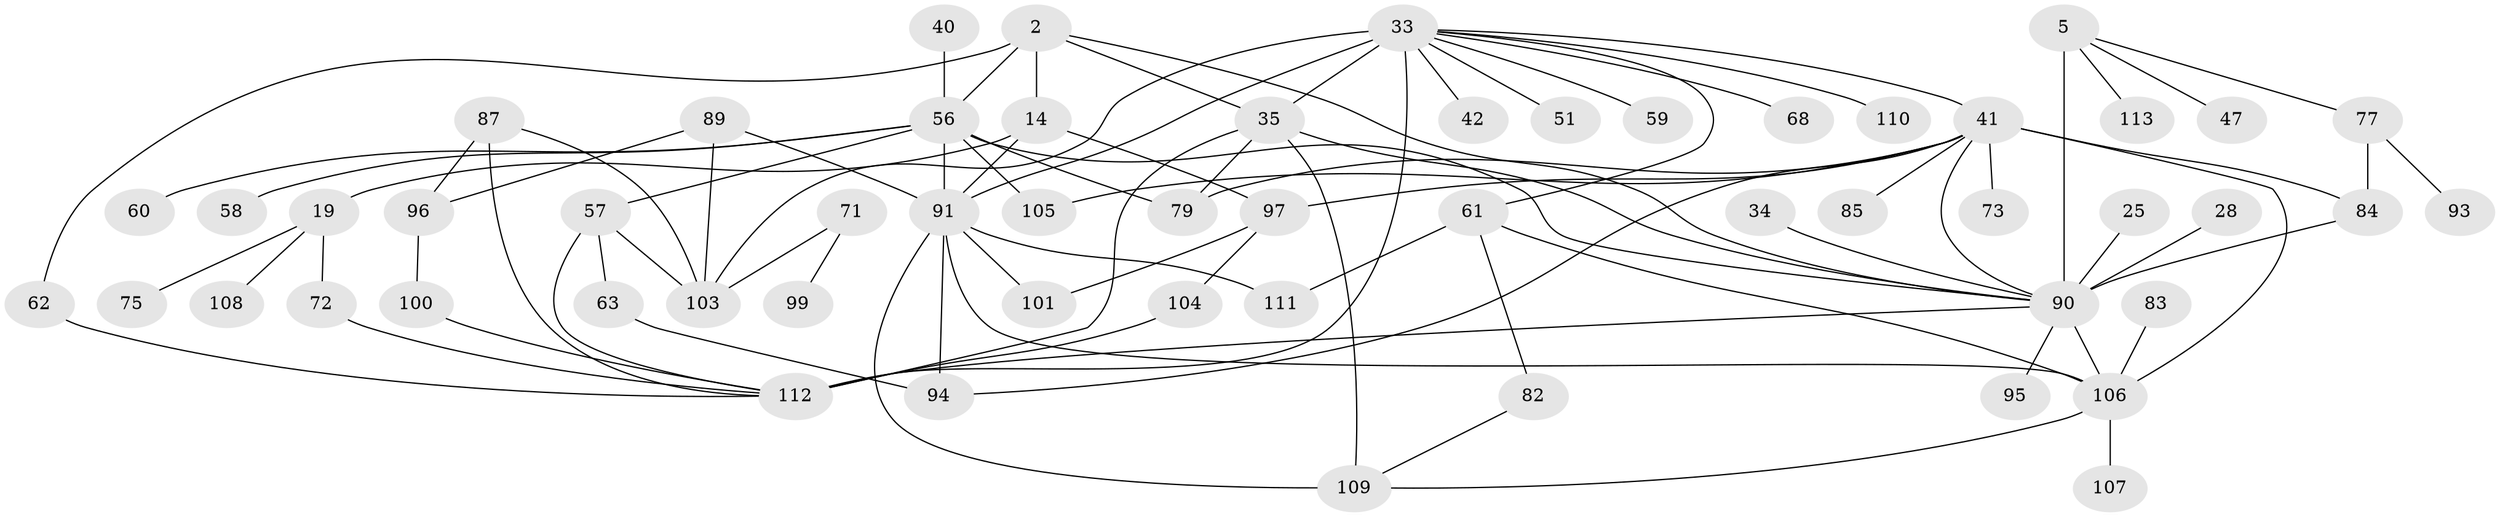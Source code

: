 // original degree distribution, {5: 0.08849557522123894, 4: 0.11504424778761062, 7: 0.017699115044247787, 12: 0.008849557522123894, 2: 0.23008849557522124, 3: 0.25663716814159293, 6: 0.04424778761061947, 1: 0.23893805309734514}
// Generated by graph-tools (version 1.1) at 2025/42/03/09/25 04:42:45]
// undirected, 56 vertices, 87 edges
graph export_dot {
graph [start="1"]
  node [color=gray90,style=filled];
  2 [super="+1"];
  5;
  14;
  19;
  25;
  28;
  33 [super="+7+8"];
  34;
  35 [super="+3"];
  40;
  41 [super="+32+38"];
  42;
  47;
  51;
  56 [super="+10+55"];
  57;
  58;
  59;
  60;
  61 [super="+17"];
  62 [super="+53"];
  63;
  68;
  71;
  72;
  73;
  75;
  77 [super="+67"];
  79 [super="+49"];
  82;
  83;
  84 [super="+70"];
  85;
  87;
  89;
  90 [super="+80+43"];
  91 [super="+20+81+39"];
  93;
  94 [super="+88"];
  95;
  96;
  97 [super="+65"];
  99;
  100;
  101;
  103 [super="+22+64"];
  104;
  105 [super="+46"];
  106 [super="+92+66+98"];
  107;
  108;
  109 [super="+102"];
  110;
  111 [super="+69"];
  112 [super="+44+78+76"];
  113;
  2 -- 14 [weight=2];
  2 -- 35 [weight=2];
  2 -- 56;
  2 -- 62;
  2 -- 90;
  5 -- 47;
  5 -- 113;
  5 -- 77;
  5 -- 90 [weight=4];
  14 -- 19;
  14 -- 97 [weight=2];
  14 -- 91;
  19 -- 72;
  19 -- 75;
  19 -- 108;
  25 -- 90;
  28 -- 90;
  33 -- 68;
  33 -- 35;
  33 -- 42;
  33 -- 59;
  33 -- 51;
  33 -- 61 [weight=2];
  33 -- 110;
  33 -- 91 [weight=3];
  33 -- 41;
  33 -- 112 [weight=4];
  33 -- 103;
  34 -- 90;
  35 -- 109 [weight=2];
  35 -- 79;
  35 -- 112;
  35 -- 90;
  40 -- 56;
  41 -- 73;
  41 -- 85;
  41 -- 97;
  41 -- 106 [weight=3];
  41 -- 79;
  41 -- 105;
  41 -- 84;
  41 -- 90;
  41 -- 94;
  56 -- 60;
  56 -- 58;
  56 -- 57;
  56 -- 79;
  56 -- 91 [weight=2];
  56 -- 105;
  56 -- 90;
  57 -- 63;
  57 -- 112 [weight=2];
  57 -- 103;
  61 -- 82;
  61 -- 111;
  61 -- 106;
  62 -- 112;
  63 -- 94;
  71 -- 99;
  71 -- 103;
  72 -- 112;
  77 -- 84;
  77 -- 93;
  82 -- 109;
  83 -- 106;
  84 -- 90;
  87 -- 96;
  87 -- 103;
  87 -- 112;
  89 -- 96;
  89 -- 91;
  89 -- 103;
  90 -- 112;
  90 -- 95;
  90 -- 106 [weight=2];
  91 -- 101;
  91 -- 109;
  91 -- 111;
  91 -- 106;
  91 -- 94;
  96 -- 100;
  97 -- 104;
  97 -- 101;
  100 -- 112;
  104 -- 112;
  106 -- 107;
  106 -- 109;
}
